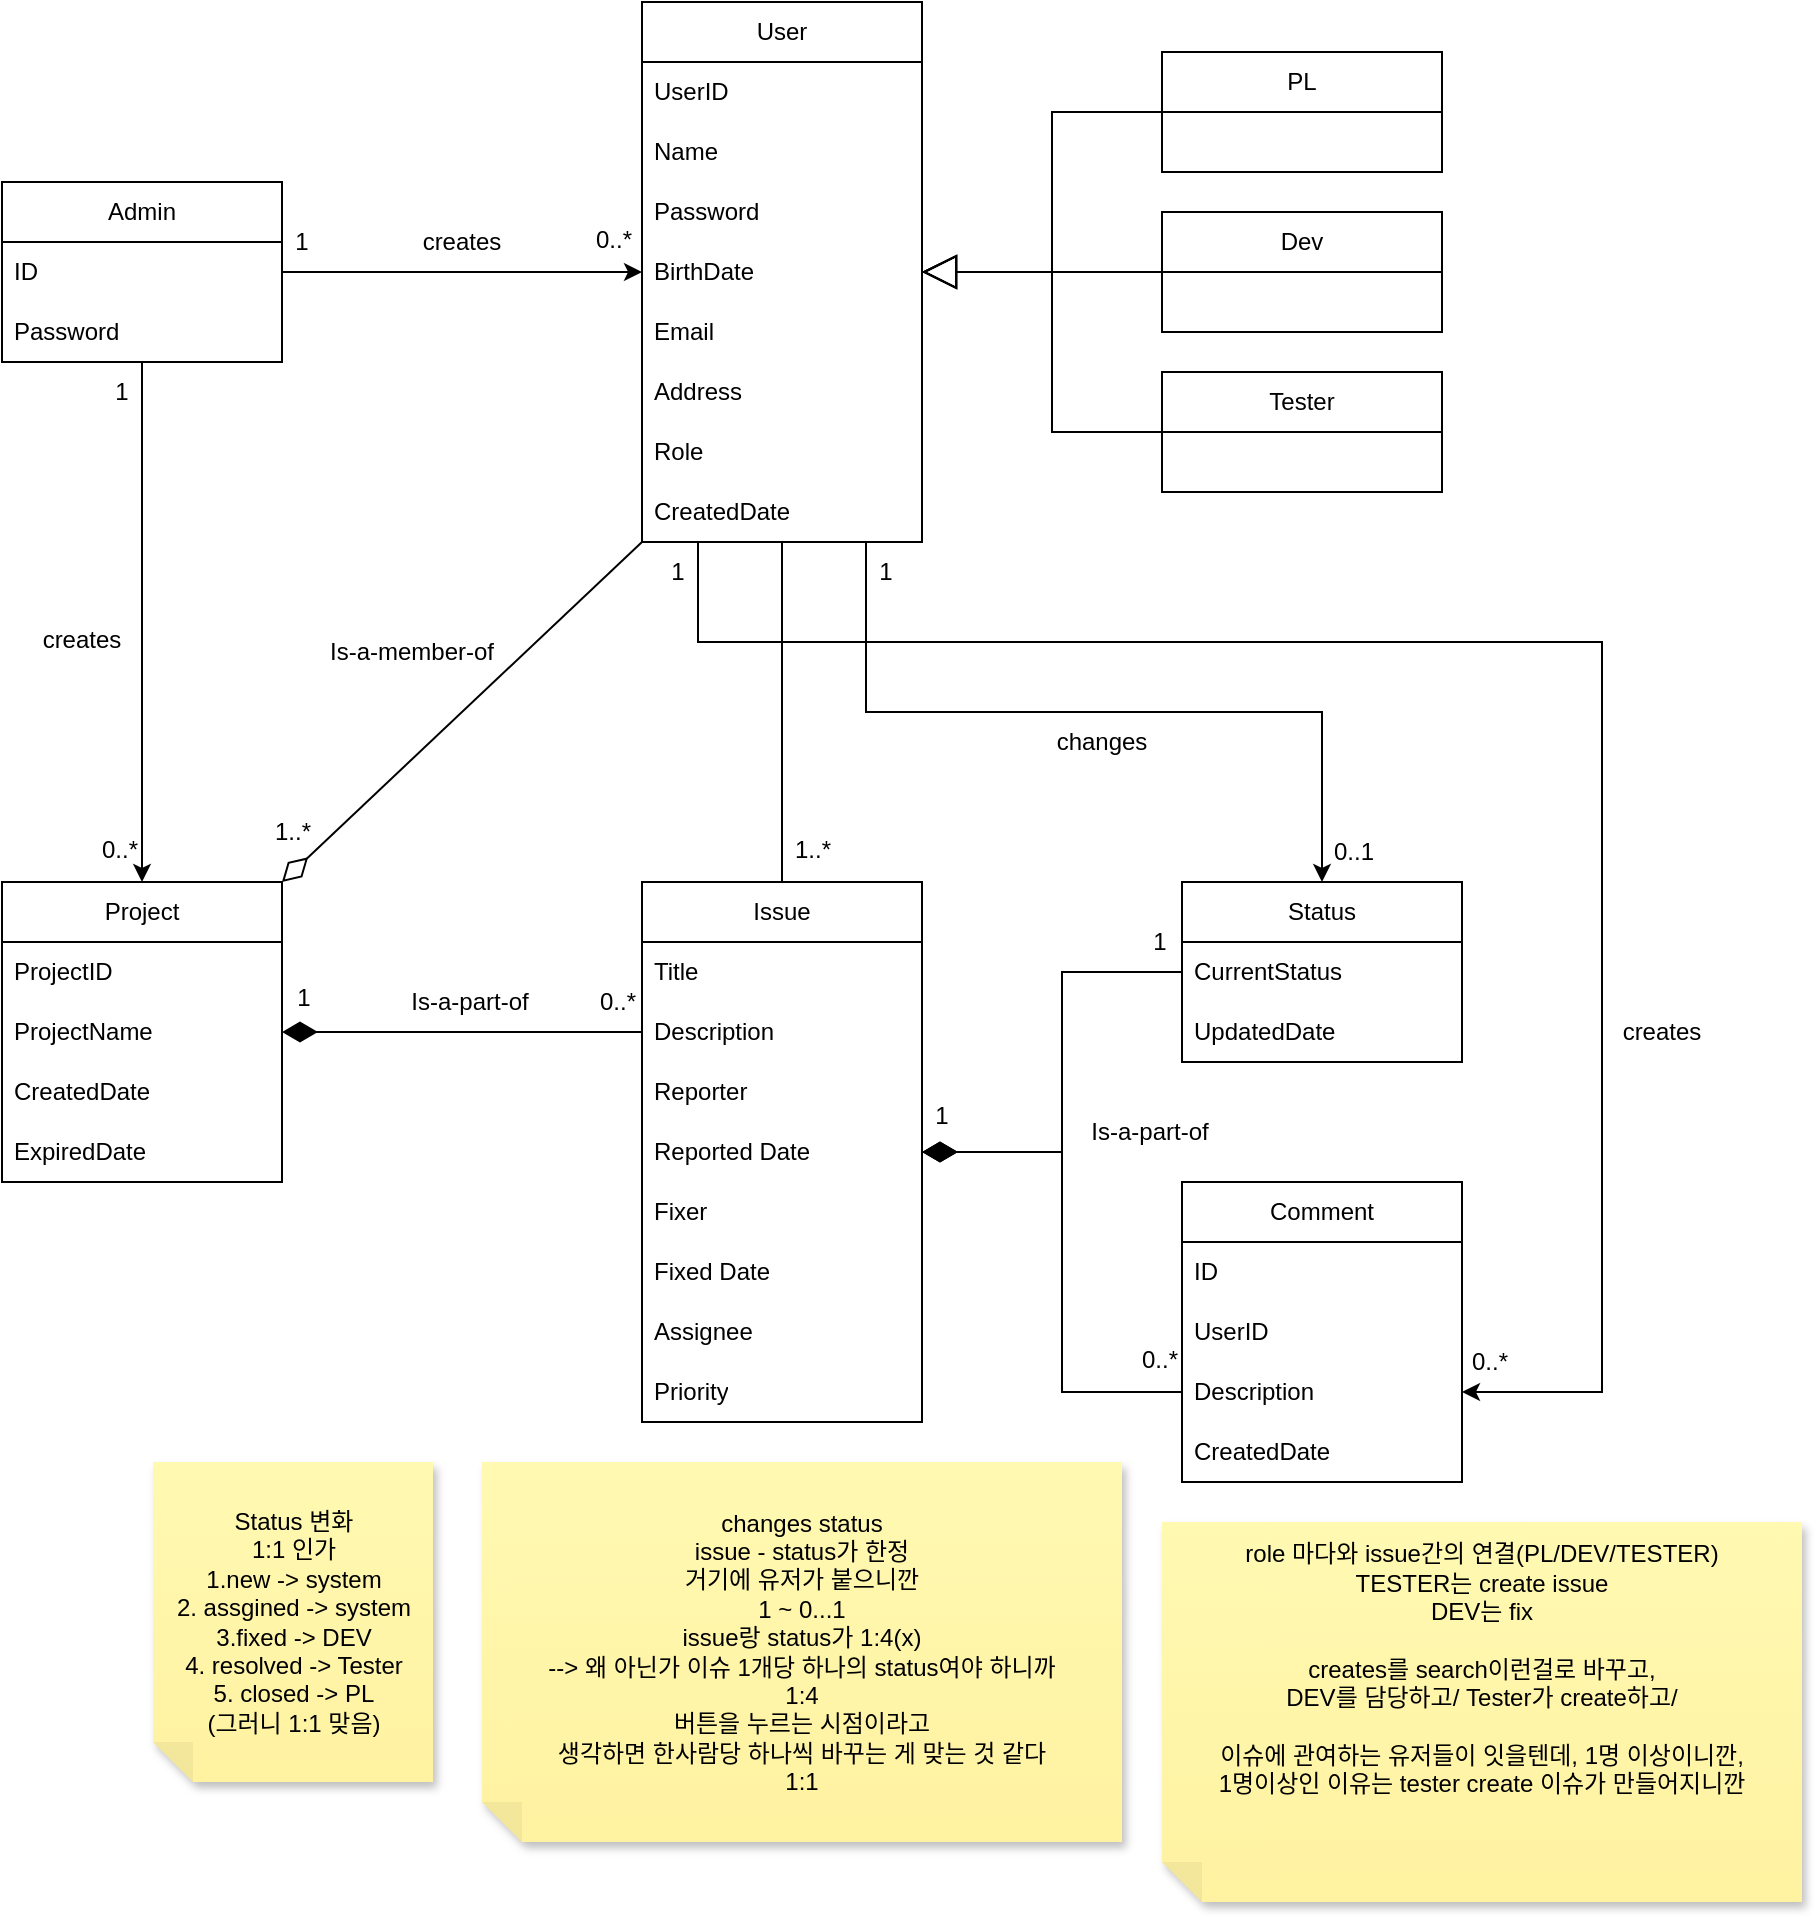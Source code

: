 <mxfile version="24.4.13" type="github">
  <diagram name="페이지-1" id="9HjSiC2texN9nbrq-5UL">
    <mxGraphModel dx="1224" dy="816" grid="1" gridSize="10" guides="1" tooltips="1" connect="1" arrows="1" fold="1" page="1" pageScale="1" pageWidth="1654" pageHeight="2336" math="0" shadow="0">
      <root>
        <mxCell id="0" />
        <mxCell id="1" parent="0" />
        <mxCell id="LOnVfcYUxJo5r36CS54z-1" value="User" style="swimlane;fontStyle=0;childLayout=stackLayout;horizontal=1;startSize=30;horizontalStack=0;resizeParent=1;resizeParentMax=0;resizeLast=0;collapsible=1;marginBottom=0;whiteSpace=wrap;html=1;" parent="1" vertex="1">
          <mxGeometry x="360" y="80" width="140" height="270" as="geometry" />
        </mxCell>
        <mxCell id="LOnVfcYUxJo5r36CS54z-2" value="UserID" style="text;strokeColor=none;fillColor=none;align=left;verticalAlign=middle;spacingLeft=4;spacingRight=4;overflow=hidden;points=[[0,0.5],[1,0.5]];portConstraint=eastwest;rotatable=0;whiteSpace=wrap;html=1;" parent="LOnVfcYUxJo5r36CS54z-1" vertex="1">
          <mxGeometry y="30" width="140" height="30" as="geometry" />
        </mxCell>
        <mxCell id="LOnVfcYUxJo5r36CS54z-3" value="Name" style="text;strokeColor=none;fillColor=none;align=left;verticalAlign=middle;spacingLeft=4;spacingRight=4;overflow=hidden;points=[[0,0.5],[1,0.5]];portConstraint=eastwest;rotatable=0;whiteSpace=wrap;html=1;" parent="LOnVfcYUxJo5r36CS54z-1" vertex="1">
          <mxGeometry y="60" width="140" height="30" as="geometry" />
        </mxCell>
        <mxCell id="LOnVfcYUxJo5r36CS54z-4" value="Password" style="text;strokeColor=none;fillColor=none;align=left;verticalAlign=middle;spacingLeft=4;spacingRight=4;overflow=hidden;points=[[0,0.5],[1,0.5]];portConstraint=eastwest;rotatable=0;whiteSpace=wrap;html=1;" parent="LOnVfcYUxJo5r36CS54z-1" vertex="1">
          <mxGeometry y="90" width="140" height="30" as="geometry" />
        </mxCell>
        <mxCell id="LOnVfcYUxJo5r36CS54z-5" value="BirthDate" style="text;strokeColor=none;fillColor=none;align=left;verticalAlign=middle;spacingLeft=4;spacingRight=4;overflow=hidden;points=[[0,0.5],[1,0.5]];portConstraint=eastwest;rotatable=0;whiteSpace=wrap;html=1;" parent="LOnVfcYUxJo5r36CS54z-1" vertex="1">
          <mxGeometry y="120" width="140" height="30" as="geometry" />
        </mxCell>
        <mxCell id="LOnVfcYUxJo5r36CS54z-6" value="Email" style="text;strokeColor=none;fillColor=none;align=left;verticalAlign=middle;spacingLeft=4;spacingRight=4;overflow=hidden;points=[[0,0.5],[1,0.5]];portConstraint=eastwest;rotatable=0;whiteSpace=wrap;html=1;" parent="LOnVfcYUxJo5r36CS54z-1" vertex="1">
          <mxGeometry y="150" width="140" height="30" as="geometry" />
        </mxCell>
        <mxCell id="LOnVfcYUxJo5r36CS54z-7" value="Address" style="text;strokeColor=none;fillColor=none;align=left;verticalAlign=middle;spacingLeft=4;spacingRight=4;overflow=hidden;points=[[0,0.5],[1,0.5]];portConstraint=eastwest;rotatable=0;whiteSpace=wrap;html=1;" parent="LOnVfcYUxJo5r36CS54z-1" vertex="1">
          <mxGeometry y="180" width="140" height="30" as="geometry" />
        </mxCell>
        <mxCell id="LOnVfcYUxJo5r36CS54z-8" value="Role" style="text;strokeColor=none;fillColor=none;align=left;verticalAlign=middle;spacingLeft=4;spacingRight=4;overflow=hidden;points=[[0,0.5],[1,0.5]];portConstraint=eastwest;rotatable=0;whiteSpace=wrap;html=1;" parent="LOnVfcYUxJo5r36CS54z-1" vertex="1">
          <mxGeometry y="210" width="140" height="30" as="geometry" />
        </mxCell>
        <mxCell id="LOnVfcYUxJo5r36CS54z-9" value="CreatedDate" style="text;strokeColor=none;fillColor=none;align=left;verticalAlign=middle;spacingLeft=4;spacingRight=4;overflow=hidden;points=[[0,0.5],[1,0.5]];portConstraint=eastwest;rotatable=0;whiteSpace=wrap;html=1;" parent="LOnVfcYUxJo5r36CS54z-1" vertex="1">
          <mxGeometry y="240" width="140" height="30" as="geometry" />
        </mxCell>
        <mxCell id="LOnVfcYUxJo5r36CS54z-51" style="edgeStyle=orthogonalEdgeStyle;rounded=0;orthogonalLoop=1;jettySize=auto;html=1;exitX=0;exitY=0.5;exitDx=0;exitDy=0;entryX=1;entryY=0.5;entryDx=0;entryDy=0;endArrow=block;endFill=0;endSize=15;" parent="1" source="LOnVfcYUxJo5r36CS54z-10" target="LOnVfcYUxJo5r36CS54z-5" edge="1">
          <mxGeometry relative="1" as="geometry" />
        </mxCell>
        <mxCell id="LOnVfcYUxJo5r36CS54z-10" value="PL" style="swimlane;fontStyle=0;childLayout=stackLayout;horizontal=1;startSize=30;horizontalStack=0;resizeParent=1;resizeParentMax=0;resizeLast=0;collapsible=1;marginBottom=0;whiteSpace=wrap;html=1;" parent="1" vertex="1">
          <mxGeometry x="620" y="105" width="140" height="60" as="geometry" />
        </mxCell>
        <mxCell id="LOnVfcYUxJo5r36CS54z-13" style="edgeStyle=orthogonalEdgeStyle;rounded=0;orthogonalLoop=1;jettySize=auto;html=1;exitX=0;exitY=0.5;exitDx=0;exitDy=0;endArrow=block;endFill=0;endSize=15;" parent="1" source="LOnVfcYUxJo5r36CS54z-11" target="LOnVfcYUxJo5r36CS54z-5" edge="1">
          <mxGeometry relative="1" as="geometry" />
        </mxCell>
        <mxCell id="LOnVfcYUxJo5r36CS54z-11" value="Dev" style="swimlane;fontStyle=0;childLayout=stackLayout;horizontal=1;startSize=30;horizontalStack=0;resizeParent=1;resizeParentMax=0;resizeLast=0;collapsible=1;marginBottom=0;whiteSpace=wrap;html=1;" parent="1" vertex="1">
          <mxGeometry x="620" y="185" width="140" height="60" as="geometry" />
        </mxCell>
        <mxCell id="LOnVfcYUxJo5r36CS54z-52" style="edgeStyle=orthogonalEdgeStyle;rounded=0;orthogonalLoop=1;jettySize=auto;html=1;exitX=0;exitY=0.5;exitDx=0;exitDy=0;entryX=1;entryY=0.5;entryDx=0;entryDy=0;endArrow=block;endFill=0;endSize=15;" parent="1" source="LOnVfcYUxJo5r36CS54z-12" target="LOnVfcYUxJo5r36CS54z-5" edge="1">
          <mxGeometry relative="1" as="geometry" />
        </mxCell>
        <mxCell id="LOnVfcYUxJo5r36CS54z-12" value="Tester" style="swimlane;fontStyle=0;childLayout=stackLayout;horizontal=1;startSize=30;horizontalStack=0;resizeParent=1;resizeParentMax=0;resizeLast=0;collapsible=1;marginBottom=0;whiteSpace=wrap;html=1;" parent="1" vertex="1">
          <mxGeometry x="620" y="265" width="140" height="60" as="geometry" />
        </mxCell>
        <mxCell id="LOnVfcYUxJo5r36CS54z-15" value="Admin" style="swimlane;fontStyle=0;childLayout=stackLayout;horizontal=1;startSize=30;horizontalStack=0;resizeParent=1;resizeParentMax=0;resizeLast=0;collapsible=1;marginBottom=0;whiteSpace=wrap;html=1;" parent="1" vertex="1">
          <mxGeometry x="40" y="170" width="140" height="90" as="geometry" />
        </mxCell>
        <mxCell id="LOnVfcYUxJo5r36CS54z-16" value="ID" style="text;strokeColor=none;fillColor=none;align=left;verticalAlign=middle;spacingLeft=4;spacingRight=4;overflow=hidden;points=[[0,0.5],[1,0.5]];portConstraint=eastwest;rotatable=0;whiteSpace=wrap;html=1;" parent="LOnVfcYUxJo5r36CS54z-15" vertex="1">
          <mxGeometry y="30" width="140" height="30" as="geometry" />
        </mxCell>
        <mxCell id="LOnVfcYUxJo5r36CS54z-17" value="Password" style="text;strokeColor=none;fillColor=none;align=left;verticalAlign=middle;spacingLeft=4;spacingRight=4;overflow=hidden;points=[[0,0.5],[1,0.5]];portConstraint=eastwest;rotatable=0;whiteSpace=wrap;html=1;" parent="LOnVfcYUxJo5r36CS54z-15" vertex="1">
          <mxGeometry y="60" width="140" height="30" as="geometry" />
        </mxCell>
        <mxCell id="LOnVfcYUxJo5r36CS54z-21" value="Project" style="swimlane;fontStyle=0;childLayout=stackLayout;horizontal=1;startSize=30;horizontalStack=0;resizeParent=1;resizeParentMax=0;resizeLast=0;collapsible=1;marginBottom=0;whiteSpace=wrap;html=1;" parent="1" vertex="1">
          <mxGeometry x="40" y="520" width="140" height="150" as="geometry" />
        </mxCell>
        <mxCell id="LOnVfcYUxJo5r36CS54z-22" value="ProjectID" style="text;strokeColor=none;fillColor=none;align=left;verticalAlign=middle;spacingLeft=4;spacingRight=4;overflow=hidden;points=[[0,0.5],[1,0.5]];portConstraint=eastwest;rotatable=0;whiteSpace=wrap;html=1;" parent="LOnVfcYUxJo5r36CS54z-21" vertex="1">
          <mxGeometry y="30" width="140" height="30" as="geometry" />
        </mxCell>
        <mxCell id="LOnVfcYUxJo5r36CS54z-24" value="ProjectName" style="text;strokeColor=none;fillColor=none;align=left;verticalAlign=middle;spacingLeft=4;spacingRight=4;overflow=hidden;points=[[0,0.5],[1,0.5]];portConstraint=eastwest;rotatable=0;whiteSpace=wrap;html=1;" parent="LOnVfcYUxJo5r36CS54z-21" vertex="1">
          <mxGeometry y="60" width="140" height="30" as="geometry" />
        </mxCell>
        <mxCell id="LOnVfcYUxJo5r36CS54z-25" value="CreatedDate" style="text;strokeColor=none;fillColor=none;align=left;verticalAlign=middle;spacingLeft=4;spacingRight=4;overflow=hidden;points=[[0,0.5],[1,0.5]];portConstraint=eastwest;rotatable=0;whiteSpace=wrap;html=1;" parent="LOnVfcYUxJo5r36CS54z-21" vertex="1">
          <mxGeometry y="90" width="140" height="30" as="geometry" />
        </mxCell>
        <mxCell id="LOnVfcYUxJo5r36CS54z-26" value="ExpiredDate" style="text;strokeColor=none;fillColor=none;align=left;verticalAlign=middle;spacingLeft=4;spacingRight=4;overflow=hidden;points=[[0,0.5],[1,0.5]];portConstraint=eastwest;rotatable=0;whiteSpace=wrap;html=1;" parent="LOnVfcYUxJo5r36CS54z-21" vertex="1">
          <mxGeometry y="120" width="140" height="30" as="geometry" />
        </mxCell>
        <mxCell id="LOnVfcYUxJo5r36CS54z-27" style="edgeStyle=orthogonalEdgeStyle;rounded=0;orthogonalLoop=1;jettySize=auto;html=1;exitX=1;exitY=0.5;exitDx=0;exitDy=0;entryX=0;entryY=0.5;entryDx=0;entryDy=0;endArrow=classic;endFill=1;" parent="1" source="LOnVfcYUxJo5r36CS54z-16" target="LOnVfcYUxJo5r36CS54z-5" edge="1">
          <mxGeometry relative="1" as="geometry" />
        </mxCell>
        <mxCell id="LOnVfcYUxJo5r36CS54z-29" style="edgeStyle=orthogonalEdgeStyle;rounded=0;orthogonalLoop=1;jettySize=auto;html=1;exitX=0.5;exitY=0;exitDx=0;exitDy=0;entryX=0.5;entryY=1;entryDx=0;entryDy=0;entryPerimeter=0;startArrow=classic;startFill=1;endArrow=none;endFill=0;" parent="1" source="LOnVfcYUxJo5r36CS54z-21" target="LOnVfcYUxJo5r36CS54z-17" edge="1">
          <mxGeometry relative="1" as="geometry" />
        </mxCell>
        <mxCell id="LOnVfcYUxJo5r36CS54z-30" value="Issue" style="swimlane;fontStyle=0;childLayout=stackLayout;horizontal=1;startSize=30;horizontalStack=0;resizeParent=1;resizeParentMax=0;resizeLast=0;collapsible=1;marginBottom=0;whiteSpace=wrap;html=1;" parent="1" vertex="1">
          <mxGeometry x="360" y="520" width="140" height="270" as="geometry" />
        </mxCell>
        <mxCell id="LOnVfcYUxJo5r36CS54z-31" value="Title" style="text;strokeColor=none;fillColor=none;align=left;verticalAlign=middle;spacingLeft=4;spacingRight=4;overflow=hidden;points=[[0,0.5],[1,0.5]];portConstraint=eastwest;rotatable=0;whiteSpace=wrap;html=1;" parent="LOnVfcYUxJo5r36CS54z-30" vertex="1">
          <mxGeometry y="30" width="140" height="30" as="geometry" />
        </mxCell>
        <mxCell id="LOnVfcYUxJo5r36CS54z-32" value="Description" style="text;strokeColor=none;fillColor=none;align=left;verticalAlign=middle;spacingLeft=4;spacingRight=4;overflow=hidden;points=[[0,0.5],[1,0.5]];portConstraint=eastwest;rotatable=0;whiteSpace=wrap;html=1;" parent="LOnVfcYUxJo5r36CS54z-30" vertex="1">
          <mxGeometry y="60" width="140" height="30" as="geometry" />
        </mxCell>
        <mxCell id="LOnVfcYUxJo5r36CS54z-33" value="Reporter" style="text;strokeColor=none;fillColor=none;align=left;verticalAlign=middle;spacingLeft=4;spacingRight=4;overflow=hidden;points=[[0,0.5],[1,0.5]];portConstraint=eastwest;rotatable=0;whiteSpace=wrap;html=1;" parent="LOnVfcYUxJo5r36CS54z-30" vertex="1">
          <mxGeometry y="90" width="140" height="30" as="geometry" />
        </mxCell>
        <mxCell id="LOnVfcYUxJo5r36CS54z-34" value="Reported Date" style="text;strokeColor=none;fillColor=none;align=left;verticalAlign=middle;spacingLeft=4;spacingRight=4;overflow=hidden;points=[[0,0.5],[1,0.5]];portConstraint=eastwest;rotatable=0;whiteSpace=wrap;html=1;" parent="LOnVfcYUxJo5r36CS54z-30" vertex="1">
          <mxGeometry y="120" width="140" height="30" as="geometry" />
        </mxCell>
        <mxCell id="LOnVfcYUxJo5r36CS54z-35" value="Fixer" style="text;strokeColor=none;fillColor=none;align=left;verticalAlign=middle;spacingLeft=4;spacingRight=4;overflow=hidden;points=[[0,0.5],[1,0.5]];portConstraint=eastwest;rotatable=0;whiteSpace=wrap;html=1;" parent="LOnVfcYUxJo5r36CS54z-30" vertex="1">
          <mxGeometry y="150" width="140" height="30" as="geometry" />
        </mxCell>
        <mxCell id="LOnVfcYUxJo5r36CS54z-36" value="Fixed Date" style="text;strokeColor=none;fillColor=none;align=left;verticalAlign=middle;spacingLeft=4;spacingRight=4;overflow=hidden;points=[[0,0.5],[1,0.5]];portConstraint=eastwest;rotatable=0;whiteSpace=wrap;html=1;" parent="LOnVfcYUxJo5r36CS54z-30" vertex="1">
          <mxGeometry y="180" width="140" height="30" as="geometry" />
        </mxCell>
        <mxCell id="LOnVfcYUxJo5r36CS54z-37" value="Assignee" style="text;strokeColor=none;fillColor=none;align=left;verticalAlign=middle;spacingLeft=4;spacingRight=4;overflow=hidden;points=[[0,0.5],[1,0.5]];portConstraint=eastwest;rotatable=0;whiteSpace=wrap;html=1;" parent="LOnVfcYUxJo5r36CS54z-30" vertex="1">
          <mxGeometry y="210" width="140" height="30" as="geometry" />
        </mxCell>
        <mxCell id="LOnVfcYUxJo5r36CS54z-38" value="Priority" style="text;strokeColor=none;fillColor=none;align=left;verticalAlign=middle;spacingLeft=4;spacingRight=4;overflow=hidden;points=[[0,0.5],[1,0.5]];portConstraint=eastwest;rotatable=0;whiteSpace=wrap;html=1;" parent="LOnVfcYUxJo5r36CS54z-30" vertex="1">
          <mxGeometry y="240" width="140" height="30" as="geometry" />
        </mxCell>
        <mxCell id="LOnVfcYUxJo5r36CS54z-39" style="edgeStyle=orthogonalEdgeStyle;rounded=0;orthogonalLoop=1;jettySize=auto;html=1;exitX=1;exitY=0.5;exitDx=0;exitDy=0;entryX=0;entryY=0.5;entryDx=0;entryDy=0;endArrow=none;endFill=0;startArrow=diamondThin;startFill=1;startSize=15;" parent="1" source="LOnVfcYUxJo5r36CS54z-24" target="LOnVfcYUxJo5r36CS54z-32" edge="1">
          <mxGeometry relative="1" as="geometry" />
        </mxCell>
        <mxCell id="LOnVfcYUxJo5r36CS54z-41" value="Comment" style="swimlane;fontStyle=0;childLayout=stackLayout;horizontal=1;startSize=30;horizontalStack=0;resizeParent=1;resizeParentMax=0;resizeLast=0;collapsible=1;marginBottom=0;whiteSpace=wrap;html=1;" parent="1" vertex="1">
          <mxGeometry x="630" y="670" width="140" height="150" as="geometry" />
        </mxCell>
        <mxCell id="LOnVfcYUxJo5r36CS54z-42" value="ID" style="text;strokeColor=none;fillColor=none;align=left;verticalAlign=middle;spacingLeft=4;spacingRight=4;overflow=hidden;points=[[0,0.5],[1,0.5]];portConstraint=eastwest;rotatable=0;whiteSpace=wrap;html=1;" parent="LOnVfcYUxJo5r36CS54z-41" vertex="1">
          <mxGeometry y="30" width="140" height="30" as="geometry" />
        </mxCell>
        <mxCell id="LOnVfcYUxJo5r36CS54z-43" value="UserID" style="text;strokeColor=none;fillColor=none;align=left;verticalAlign=middle;spacingLeft=4;spacingRight=4;overflow=hidden;points=[[0,0.5],[1,0.5]];portConstraint=eastwest;rotatable=0;whiteSpace=wrap;html=1;" parent="LOnVfcYUxJo5r36CS54z-41" vertex="1">
          <mxGeometry y="60" width="140" height="30" as="geometry" />
        </mxCell>
        <mxCell id="LOnVfcYUxJo5r36CS54z-44" value="Description" style="text;strokeColor=none;fillColor=none;align=left;verticalAlign=middle;spacingLeft=4;spacingRight=4;overflow=hidden;points=[[0,0.5],[1,0.5]];portConstraint=eastwest;rotatable=0;whiteSpace=wrap;html=1;" parent="LOnVfcYUxJo5r36CS54z-41" vertex="1">
          <mxGeometry y="90" width="140" height="30" as="geometry" />
        </mxCell>
        <mxCell id="dGFebPo51V-6uwEYXbUf-2" value="CreatedDate" style="text;strokeColor=none;fillColor=none;align=left;verticalAlign=middle;spacingLeft=4;spacingRight=4;overflow=hidden;points=[[0,0.5],[1,0.5]];portConstraint=eastwest;rotatable=0;whiteSpace=wrap;html=1;" parent="LOnVfcYUxJo5r36CS54z-41" vertex="1">
          <mxGeometry y="120" width="140" height="30" as="geometry" />
        </mxCell>
        <mxCell id="LOnVfcYUxJo5r36CS54z-45" value="Status" style="swimlane;fontStyle=0;childLayout=stackLayout;horizontal=1;startSize=30;horizontalStack=0;resizeParent=1;resizeParentMax=0;resizeLast=0;collapsible=1;marginBottom=0;whiteSpace=wrap;html=1;" parent="1" vertex="1">
          <mxGeometry x="630" y="520" width="140" height="90" as="geometry" />
        </mxCell>
        <mxCell id="LOnVfcYUxJo5r36CS54z-46" value="CurrentStatus" style="text;strokeColor=none;fillColor=none;align=left;verticalAlign=middle;spacingLeft=4;spacingRight=4;overflow=hidden;points=[[0,0.5],[1,0.5]];portConstraint=eastwest;rotatable=0;whiteSpace=wrap;html=1;" parent="LOnVfcYUxJo5r36CS54z-45" vertex="1">
          <mxGeometry y="30" width="140" height="30" as="geometry" />
        </mxCell>
        <mxCell id="LOnVfcYUxJo5r36CS54z-47" value="UpdatedDate" style="text;strokeColor=none;fillColor=none;align=left;verticalAlign=middle;spacingLeft=4;spacingRight=4;overflow=hidden;points=[[0,0.5],[1,0.5]];portConstraint=eastwest;rotatable=0;whiteSpace=wrap;html=1;" parent="LOnVfcYUxJo5r36CS54z-45" vertex="1">
          <mxGeometry y="60" width="140" height="30" as="geometry" />
        </mxCell>
        <mxCell id="LOnVfcYUxJo5r36CS54z-48" style="edgeStyle=orthogonalEdgeStyle;rounded=0;orthogonalLoop=1;jettySize=auto;html=1;exitX=0;exitY=0.5;exitDx=0;exitDy=0;entryX=1;entryY=0.5;entryDx=0;entryDy=0;endArrow=diamondThin;endFill=1;startSize=6;endSize=15;" parent="1" source="LOnVfcYUxJo5r36CS54z-46" target="LOnVfcYUxJo5r36CS54z-34" edge="1">
          <mxGeometry relative="1" as="geometry" />
        </mxCell>
        <mxCell id="LOnVfcYUxJo5r36CS54z-50" style="edgeStyle=orthogonalEdgeStyle;rounded=0;orthogonalLoop=1;jettySize=auto;html=1;exitX=0;exitY=0.5;exitDx=0;exitDy=0;entryX=1;entryY=0.5;entryDx=0;entryDy=0;endArrow=diamondThin;endFill=1;startSize=6;endSize=15;" parent="1" source="LOnVfcYUxJo5r36CS54z-44" target="LOnVfcYUxJo5r36CS54z-34" edge="1">
          <mxGeometry relative="1" as="geometry" />
        </mxCell>
        <mxCell id="LOnVfcYUxJo5r36CS54z-54" value="1" style="text;html=1;align=center;verticalAlign=middle;whiteSpace=wrap;rounded=0;" parent="1" vertex="1">
          <mxGeometry x="181" y="563" width="20" height="30" as="geometry" />
        </mxCell>
        <mxCell id="LOnVfcYUxJo5r36CS54z-55" value="1" style="text;html=1;align=center;verticalAlign=middle;whiteSpace=wrap;rounded=0;" parent="1" vertex="1">
          <mxGeometry x="90" y="260" width="20" height="30" as="geometry" />
        </mxCell>
        <mxCell id="LOnVfcYUxJo5r36CS54z-56" value="1" style="text;html=1;align=center;verticalAlign=middle;whiteSpace=wrap;rounded=0;" parent="1" vertex="1">
          <mxGeometry x="180" y="185" width="20" height="30" as="geometry" />
        </mxCell>
        <mxCell id="LOnVfcYUxJo5r36CS54z-57" value="1..*" style="text;html=1;align=center;verticalAlign=middle;whiteSpace=wrap;rounded=0;" parent="1" vertex="1">
          <mxGeometry x="431" y="489" width="29" height="30" as="geometry" />
        </mxCell>
        <mxCell id="LOnVfcYUxJo5r36CS54z-58" value="1" style="text;html=1;align=center;verticalAlign=middle;whiteSpace=wrap;rounded=0;" parent="1" vertex="1">
          <mxGeometry x="500" y="622" width="20" height="30" as="geometry" />
        </mxCell>
        <mxCell id="LOnVfcYUxJo5r36CS54z-59" value="" style="endArrow=none;html=1;rounded=0;entryX=0.8;entryY=1;entryDx=0;entryDy=0;entryPerimeter=0;exitX=0.5;exitY=0;exitDx=0;exitDy=0;edgeStyle=orthogonalEdgeStyle;startArrow=classic;startFill=1;" parent="1" source="LOnVfcYUxJo5r36CS54z-45" target="LOnVfcYUxJo5r36CS54z-9" edge="1">
          <mxGeometry width="50" height="50" relative="1" as="geometry">
            <mxPoint x="570" y="480" as="sourcePoint" />
            <mxPoint x="620" y="430" as="targetPoint" />
          </mxGeometry>
        </mxCell>
        <mxCell id="LOnVfcYUxJo5r36CS54z-60" value="" style="endArrow=none;html=1;rounded=0;entryX=0.2;entryY=1;entryDx=0;entryDy=0;entryPerimeter=0;exitX=1;exitY=0.5;exitDx=0;exitDy=0;edgeStyle=orthogonalEdgeStyle;startArrow=classic;startFill=1;startSize=6;" parent="1" source="LOnVfcYUxJo5r36CS54z-44" target="LOnVfcYUxJo5r36CS54z-9" edge="1">
          <mxGeometry width="50" height="50" relative="1" as="geometry">
            <mxPoint x="570" y="480" as="sourcePoint" />
            <mxPoint x="620" y="430" as="targetPoint" />
            <Array as="points">
              <mxPoint x="840" y="775" />
              <mxPoint x="840" y="400" />
              <mxPoint x="388" y="400" />
            </Array>
          </mxGeometry>
        </mxCell>
        <mxCell id="LOnVfcYUxJo5r36CS54z-61" value="1" style="text;html=1;align=center;verticalAlign=middle;whiteSpace=wrap;rounded=0;" parent="1" vertex="1">
          <mxGeometry x="368" y="350" width="20" height="30" as="geometry" />
        </mxCell>
        <mxCell id="LOnVfcYUxJo5r36CS54z-62" value="0..*" style="text;html=1;align=center;verticalAlign=middle;whiteSpace=wrap;rounded=0;" parent="1" vertex="1">
          <mxGeometry x="774" y="745" width="20" height="30" as="geometry" />
        </mxCell>
        <mxCell id="LOnVfcYUxJo5r36CS54z-63" value="1" style="text;html=1;align=center;verticalAlign=middle;whiteSpace=wrap;rounded=0;" parent="1" vertex="1">
          <mxGeometry x="472" y="350" width="20" height="30" as="geometry" />
        </mxCell>
        <mxCell id="LOnVfcYUxJo5r36CS54z-64" value="0..1" style="text;html=1;align=center;verticalAlign=middle;whiteSpace=wrap;rounded=0;" parent="1" vertex="1">
          <mxGeometry x="706" y="490" width="20" height="30" as="geometry" />
        </mxCell>
        <mxCell id="LOnVfcYUxJo5r36CS54z-65" value="creates" style="text;html=1;align=center;verticalAlign=middle;whiteSpace=wrap;rounded=0;" parent="1" vertex="1">
          <mxGeometry x="240" y="185" width="60" height="30" as="geometry" />
        </mxCell>
        <mxCell id="LOnVfcYUxJo5r36CS54z-66" value="creates" style="text;html=1;align=center;verticalAlign=middle;whiteSpace=wrap;rounded=0;" parent="1" vertex="1">
          <mxGeometry x="50" y="384" width="60" height="30" as="geometry" />
        </mxCell>
        <mxCell id="LOnVfcYUxJo5r36CS54z-67" value="Is-a-member-of" style="text;html=1;align=center;verticalAlign=middle;whiteSpace=wrap;rounded=0;" parent="1" vertex="1">
          <mxGeometry x="201" y="390" width="88" height="30" as="geometry" />
        </mxCell>
        <mxCell id="LOnVfcYUxJo5r36CS54z-68" value="" style="endArrow=none;html=1;rounded=0;entryX=0;entryY=1;entryDx=0;entryDy=0;entryPerimeter=0;startArrow=diamondThin;startFill=0;endSize=6;startSize=15;" parent="1" target="LOnVfcYUxJo5r36CS54z-9" edge="1">
          <mxGeometry width="50" height="50" relative="1" as="geometry">
            <mxPoint x="180" y="520" as="sourcePoint" />
            <mxPoint x="620" y="430" as="targetPoint" />
          </mxGeometry>
        </mxCell>
        <mxCell id="LOnVfcYUxJo5r36CS54z-69" value="creates" style="text;html=1;align=center;verticalAlign=middle;whiteSpace=wrap;rounded=0;" parent="1" vertex="1">
          <mxGeometry x="840" y="580" width="60" height="30" as="geometry" />
        </mxCell>
        <mxCell id="LOnVfcYUxJo5r36CS54z-70" value="changes" style="text;html=1;align=center;verticalAlign=middle;whiteSpace=wrap;rounded=0;" parent="1" vertex="1">
          <mxGeometry x="560" y="435" width="60" height="30" as="geometry" />
        </mxCell>
        <mxCell id="LOnVfcYUxJo5r36CS54z-71" value="Is-a-part-of" style="text;html=1;align=center;verticalAlign=middle;whiteSpace=wrap;rounded=0;" parent="1" vertex="1">
          <mxGeometry x="230" y="565" width="88" height="30" as="geometry" />
        </mxCell>
        <mxCell id="LOnVfcYUxJo5r36CS54z-73" value="1..*" style="text;html=1;align=center;verticalAlign=middle;whiteSpace=wrap;rounded=0;" parent="1" vertex="1">
          <mxGeometry x="171" y="480" width="29" height="30" as="geometry" />
        </mxCell>
        <mxCell id="LOnVfcYUxJo5r36CS54z-74" value="Is-a-part-of" style="text;html=1;align=center;verticalAlign=middle;whiteSpace=wrap;rounded=0;" parent="1" vertex="1">
          <mxGeometry x="570" y="630" width="88" height="30" as="geometry" />
        </mxCell>
        <mxCell id="dGFebPo51V-6uwEYXbUf-1" value="&lt;div&gt;Status 변화 &lt;br&gt;1:1 인가&lt;br&gt;&lt;/div&gt;&lt;div&gt;1.new -&amp;gt; system&lt;/div&gt;&lt;div&gt;2. assgined -&amp;gt; system&lt;/div&gt;&lt;div&gt;3.fixed -&amp;gt; DEV&lt;/div&gt;&lt;div&gt;4. resolved -&amp;gt; Tester&lt;/div&gt;&lt;div&gt;5. closed -&amp;gt; PL &lt;br&gt;&lt;/div&gt;&lt;div&gt;(그러니 1:1 맞음)&lt;br&gt;&lt;/div&gt;" style="shape=note;whiteSpace=wrap;html=1;backgroundOutline=1;fontColor=#000000;darkOpacity=0.05;fillColor=#FFF9B2;strokeColor=none;fillStyle=solid;direction=west;gradientDirection=north;gradientColor=#FFF2A1;shadow=1;size=20;pointerEvents=1;" parent="1" vertex="1">
          <mxGeometry x="115.5" y="810" width="140" height="160" as="geometry" />
        </mxCell>
        <mxCell id="dGFebPo51V-6uwEYXbUf-3" value="&lt;div&gt;changes status&lt;/div&gt;&lt;div&gt;issue - status가 한정&lt;br&gt;거기에 유저가 붙으니깐&lt;br&gt;1 ~ 0...1 &lt;br&gt;&lt;/div&gt;&lt;div&gt;issue랑 status가 1:4(x)&lt;br&gt;--&amp;gt; 왜 아닌가 이슈 1개당 하나의 status여야 하니까&lt;/div&gt;&lt;div&gt;1:4 &lt;br&gt;버튼을 누르는 시점이라고 &lt;br&gt;생각하면 한사람당 하나씩 바꾸는 게 맞는 것 같다&lt;br&gt;1:1&lt;br&gt;&lt;/div&gt;" style="shape=note;whiteSpace=wrap;html=1;backgroundOutline=1;fontColor=#000000;darkOpacity=0.05;fillColor=#FFF9B2;strokeColor=none;fillStyle=solid;direction=west;gradientDirection=north;gradientColor=#FFF2A1;shadow=1;size=20;pointerEvents=1;" parent="1" vertex="1">
          <mxGeometry x="280" y="810" width="320" height="190" as="geometry" />
        </mxCell>
        <mxCell id="dGFebPo51V-6uwEYXbUf-4" value="0..*" style="text;html=1;align=center;verticalAlign=middle;whiteSpace=wrap;rounded=0;" parent="1" vertex="1">
          <mxGeometry x="338" y="565" width="20" height="30" as="geometry" />
        </mxCell>
        <mxCell id="dGFebPo51V-6uwEYXbUf-5" value="0..*" style="text;html=1;align=center;verticalAlign=middle;whiteSpace=wrap;rounded=0;" parent="1" vertex="1">
          <mxGeometry x="609" y="744" width="20" height="30" as="geometry" />
        </mxCell>
        <mxCell id="dGFebPo51V-6uwEYXbUf-6" value="&lt;div&gt;role 마다와 issue간의 연결(PL/DEV/TESTER)&lt;/div&gt;&lt;div&gt;TESTER는 create issue&lt;/div&gt;&lt;div&gt;DEV는 fix&lt;/div&gt;&lt;div&gt;&lt;br&gt;&lt;/div&gt;&lt;div&gt;creates를 search이런걸로 바꾸고, &lt;br&gt;DEV를 담당하고/ Tester가 create하고/ &lt;br&gt;&lt;/div&gt;&lt;div&gt;&lt;br&gt;&lt;/div&gt;&lt;div&gt;이슈에 관여하는 유저들이 잇을텐데, 1명 이상이니깐,&lt;br&gt;1명이상인 이유는 tester create 이슈가 만들어지니깐&lt;/div&gt;&lt;div&gt;&lt;br&gt;&lt;/div&gt;&lt;br&gt;&lt;div&gt;&lt;br&gt;&lt;/div&gt;" style="shape=note;whiteSpace=wrap;html=1;backgroundOutline=1;fontColor=#000000;darkOpacity=0.05;fillColor=#FFF9B2;strokeColor=none;fillStyle=solid;direction=west;gradientDirection=north;gradientColor=#FFF2A1;shadow=1;size=20;pointerEvents=1;" parent="1" vertex="1">
          <mxGeometry x="620" y="840" width="320" height="190" as="geometry" />
        </mxCell>
        <mxCell id="dGFebPo51V-6uwEYXbUf-7" value="" style="endArrow=none;html=1;rounded=0;entryX=0.5;entryY=1;entryDx=0;entryDy=0;entryPerimeter=0;exitX=0.5;exitY=0;exitDx=0;exitDy=0;" parent="1" source="LOnVfcYUxJo5r36CS54z-30" target="LOnVfcYUxJo5r36CS54z-9" edge="1">
          <mxGeometry width="50" height="50" relative="1" as="geometry">
            <mxPoint x="570" y="580" as="sourcePoint" />
            <mxPoint x="620" y="530" as="targetPoint" />
          </mxGeometry>
        </mxCell>
        <mxCell id="wBWop7no9pvzKEcdhV2P-2" value="1" style="text;html=1;align=center;verticalAlign=middle;whiteSpace=wrap;rounded=0;" vertex="1" parent="1">
          <mxGeometry x="609" y="535" width="20" height="30" as="geometry" />
        </mxCell>
        <mxCell id="wBWop7no9pvzKEcdhV2P-3" value="0..*" style="text;html=1;align=center;verticalAlign=middle;whiteSpace=wrap;rounded=0;" vertex="1" parent="1">
          <mxGeometry x="336" y="184" width="20" height="30" as="geometry" />
        </mxCell>
        <mxCell id="wBWop7no9pvzKEcdhV2P-4" value="0..*" style="text;html=1;align=center;verticalAlign=middle;whiteSpace=wrap;rounded=0;" vertex="1" parent="1">
          <mxGeometry x="89" y="489" width="20" height="30" as="geometry" />
        </mxCell>
      </root>
    </mxGraphModel>
  </diagram>
</mxfile>
